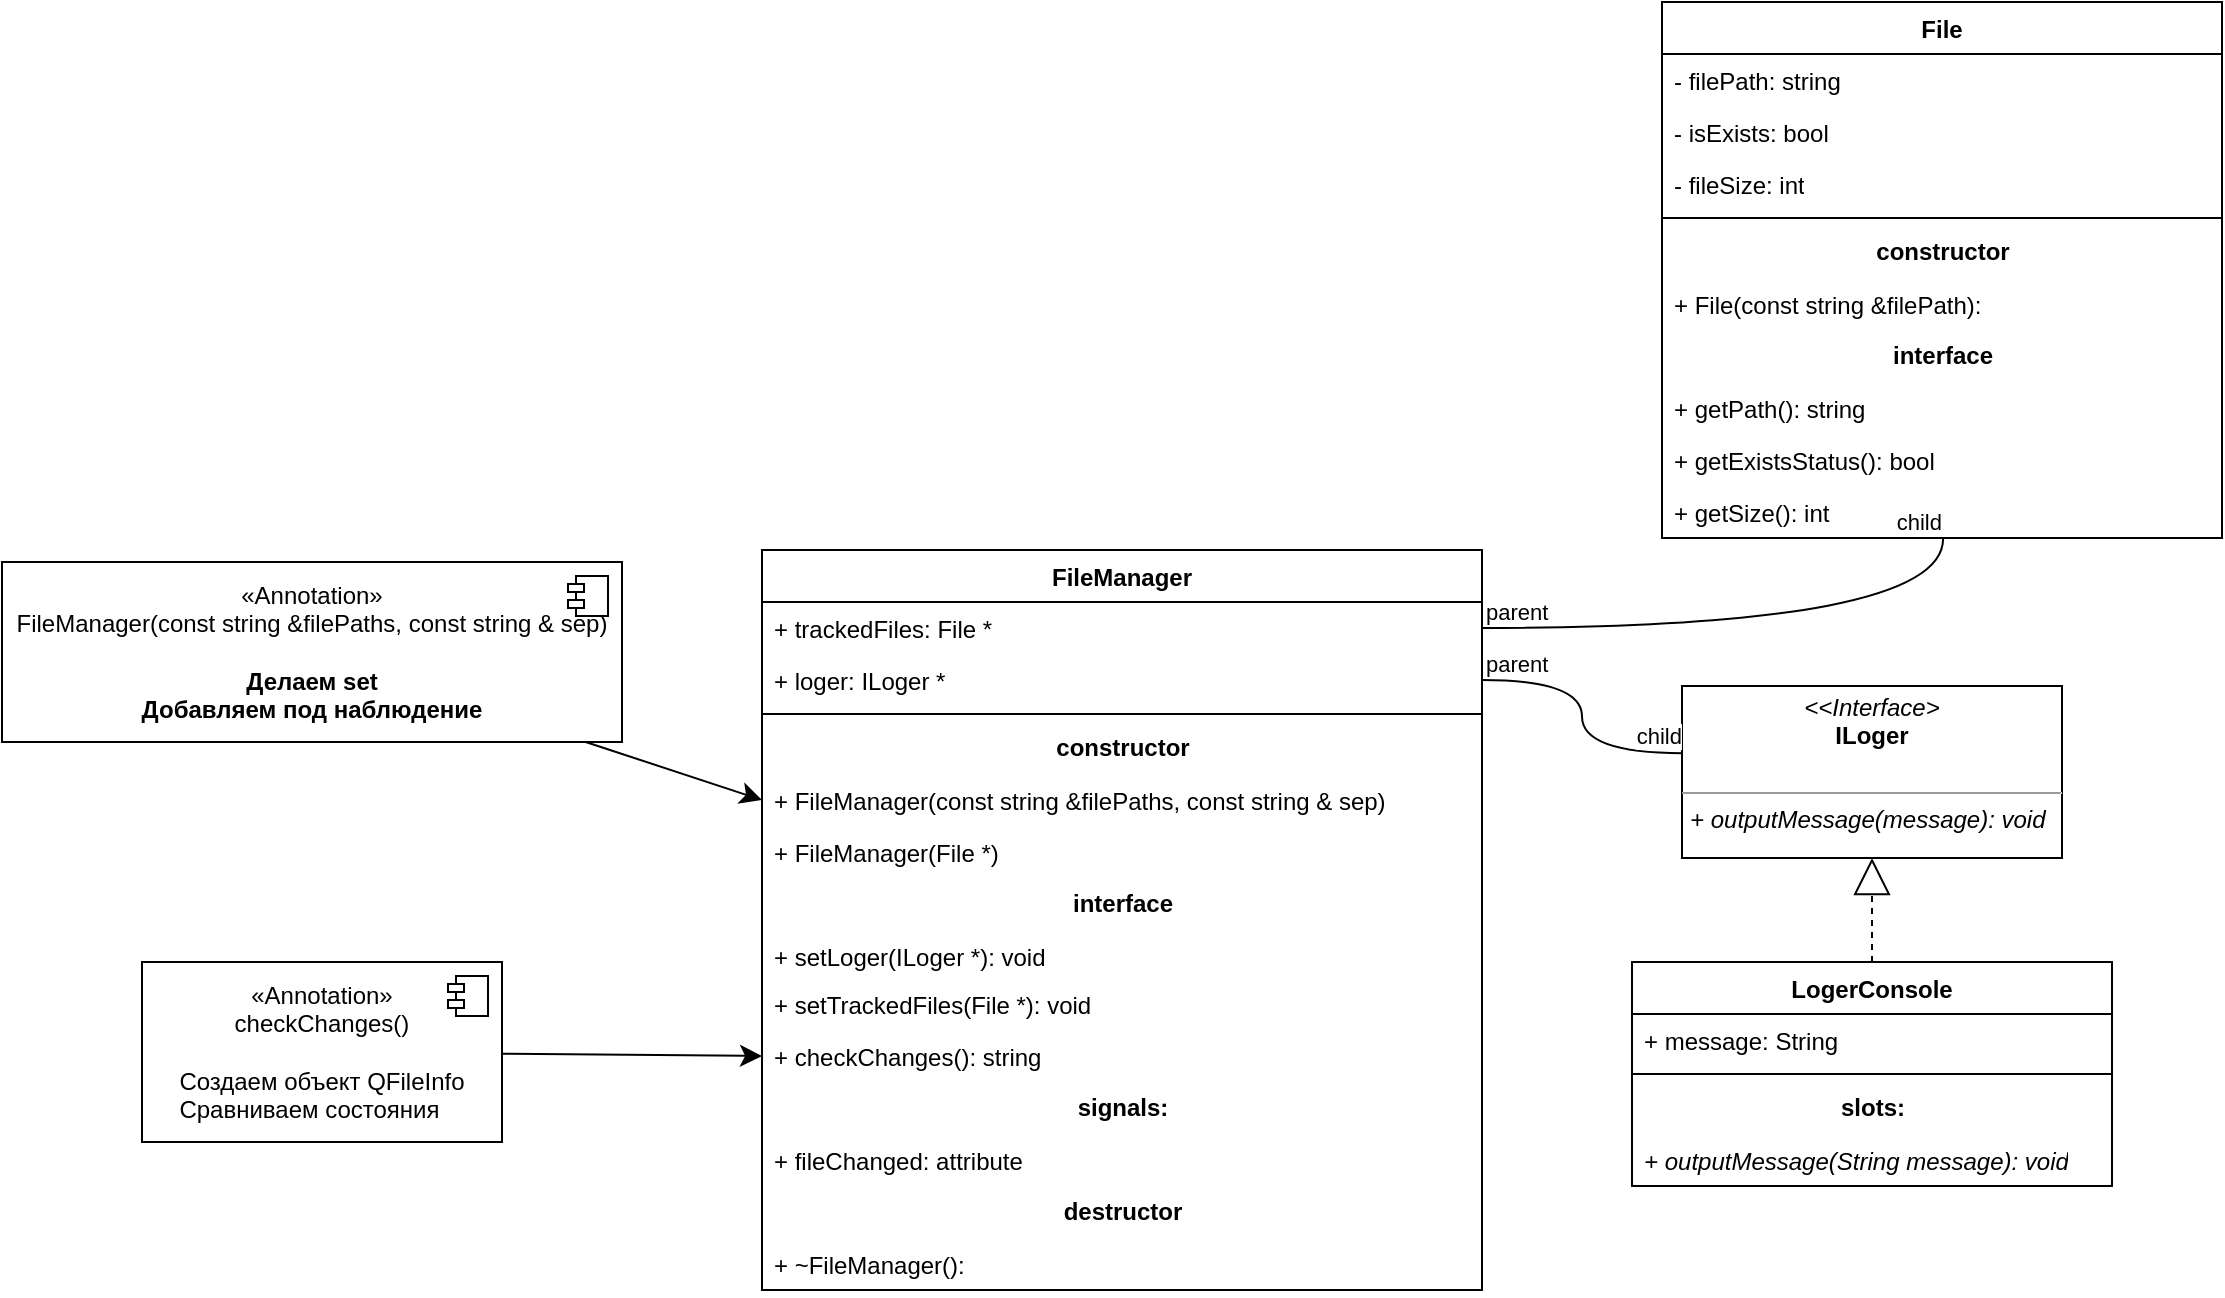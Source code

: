 <mxfile version="24.2.2" type="device">
  <diagram id="C5RBs43oDa-KdzZeNtuy" name="Page-1">
    <mxGraphModel dx="2219" dy="607" grid="1" gridSize="10" guides="1" tooltips="1" connect="1" arrows="1" fold="1" page="1" pageScale="1" pageWidth="1169" pageHeight="827" math="0" shadow="0">
      <root>
        <mxCell id="WIyWlLk6GJQsqaUBKTNV-0" />
        <mxCell id="WIyWlLk6GJQsqaUBKTNV-1" parent="WIyWlLk6GJQsqaUBKTNV-0" />
        <mxCell id="BAJ9Ufmrav8TbOn7blmV-0" value="File" style="swimlane;fontStyle=1;align=center;verticalAlign=top;childLayout=stackLayout;horizontal=1;startSize=26;horizontalStack=0;resizeParent=1;resizeParentMax=0;resizeLast=0;collapsible=1;marginBottom=0;whiteSpace=wrap;html=1;" parent="WIyWlLk6GJQsqaUBKTNV-1" vertex="1">
          <mxGeometry x="650" width="280" height="268" as="geometry">
            <mxRectangle x="210" y="180" width="60" height="30" as="alternateBounds" />
          </mxGeometry>
        </mxCell>
        <mxCell id="BAJ9Ufmrav8TbOn7blmV-1" value="- filePath: string" style="text;strokeColor=none;fillColor=none;align=left;verticalAlign=top;spacingLeft=4;spacingRight=4;overflow=hidden;rotatable=0;points=[[0,0.5],[1,0.5]];portConstraint=eastwest;whiteSpace=wrap;html=1;" parent="BAJ9Ufmrav8TbOn7blmV-0" vertex="1">
          <mxGeometry y="26" width="280" height="26" as="geometry" />
        </mxCell>
        <mxCell id="BAJ9Ufmrav8TbOn7blmV-47" value="- isExists: bool" style="text;strokeColor=none;fillColor=none;align=left;verticalAlign=top;spacingLeft=4;spacingRight=4;overflow=hidden;rotatable=0;points=[[0,0.5],[1,0.5]];portConstraint=eastwest;whiteSpace=wrap;html=1;" parent="BAJ9Ufmrav8TbOn7blmV-0" vertex="1">
          <mxGeometry y="52" width="280" height="26" as="geometry" />
        </mxCell>
        <mxCell id="BAJ9Ufmrav8TbOn7blmV-9" value="- fileSize: int" style="text;strokeColor=none;fillColor=none;align=left;verticalAlign=top;spacingLeft=4;spacingRight=4;overflow=hidden;rotatable=0;points=[[0,0.5],[1,0.5]];portConstraint=eastwest;whiteSpace=wrap;html=1;" parent="BAJ9Ufmrav8TbOn7blmV-0" vertex="1">
          <mxGeometry y="78" width="280" height="26" as="geometry" />
        </mxCell>
        <mxCell id="BAJ9Ufmrav8TbOn7blmV-2" value="" style="line;strokeWidth=1;fillColor=none;align=left;verticalAlign=middle;spacingTop=-1;spacingLeft=3;spacingRight=3;rotatable=0;labelPosition=right;points=[];portConstraint=eastwest;strokeColor=inherit;" parent="BAJ9Ufmrav8TbOn7blmV-0" vertex="1">
          <mxGeometry y="104" width="280" height="8" as="geometry" />
        </mxCell>
        <mxCell id="_fVFuxNAZo7906RtrIrG-14" value="constructor" style="text;align=center;fontStyle=1;verticalAlign=middle;spacingLeft=3;spacingRight=3;strokeColor=none;rotatable=0;points=[[0,0.5],[1,0.5]];portConstraint=eastwest;html=1;" parent="BAJ9Ufmrav8TbOn7blmV-0" vertex="1">
          <mxGeometry y="112" width="280" height="26" as="geometry" />
        </mxCell>
        <mxCell id="_fVFuxNAZo7906RtrIrG-15" value="+ File(const string &amp;amp;filePath):" style="text;strokeColor=none;fillColor=none;align=left;verticalAlign=top;spacingLeft=4;spacingRight=4;overflow=hidden;rotatable=0;points=[[0,0.5],[1,0.5]];portConstraint=eastwest;whiteSpace=wrap;html=1;" parent="BAJ9Ufmrav8TbOn7blmV-0" vertex="1">
          <mxGeometry y="138" width="280" height="26" as="geometry" />
        </mxCell>
        <mxCell id="_fVFuxNAZo7906RtrIrG-16" value="interface" style="text;align=center;fontStyle=1;verticalAlign=middle;spacingLeft=3;spacingRight=3;strokeColor=none;rotatable=0;points=[[0,0.5],[1,0.5]];portConstraint=eastwest;html=1;" parent="BAJ9Ufmrav8TbOn7blmV-0" vertex="1">
          <mxGeometry y="164" width="280" height="26" as="geometry" />
        </mxCell>
        <mxCell id="_fVFuxNAZo7906RtrIrG-0" value="+ getPath(): string" style="text;strokeColor=none;fillColor=none;align=left;verticalAlign=top;spacingLeft=4;spacingRight=4;overflow=hidden;rotatable=0;points=[[0,0.5],[1,0.5]];portConstraint=eastwest;whiteSpace=wrap;html=1;" parent="BAJ9Ufmrav8TbOn7blmV-0" vertex="1">
          <mxGeometry y="190" width="280" height="26" as="geometry" />
        </mxCell>
        <mxCell id="_fVFuxNAZo7906RtrIrG-1" value="+ getExistsStatus(): bool" style="text;strokeColor=none;fillColor=none;align=left;verticalAlign=top;spacingLeft=4;spacingRight=4;overflow=hidden;rotatable=0;points=[[0,0.5],[1,0.5]];portConstraint=eastwest;whiteSpace=wrap;html=1;" parent="BAJ9Ufmrav8TbOn7blmV-0" vertex="1">
          <mxGeometry y="216" width="280" height="26" as="geometry" />
        </mxCell>
        <mxCell id="BAJ9Ufmrav8TbOn7blmV-17" value="+ getSize(): int" style="text;strokeColor=none;fillColor=none;align=left;verticalAlign=top;spacingLeft=4;spacingRight=4;overflow=hidden;rotatable=0;points=[[0,0.5],[1,0.5]];portConstraint=eastwest;whiteSpace=wrap;html=1;" parent="BAJ9Ufmrav8TbOn7blmV-0" vertex="1">
          <mxGeometry y="242" width="280" height="26" as="geometry" />
        </mxCell>
        <mxCell id="BAJ9Ufmrav8TbOn7blmV-10" value="FileManager" style="swimlane;fontStyle=1;align=center;verticalAlign=top;childLayout=stackLayout;horizontal=1;startSize=26;horizontalStack=0;resizeParent=1;resizeParentMax=0;resizeLast=0;collapsible=1;marginBottom=0;whiteSpace=wrap;html=1;" parent="WIyWlLk6GJQsqaUBKTNV-1" vertex="1">
          <mxGeometry x="200" y="274" width="360" height="370" as="geometry" />
        </mxCell>
        <mxCell id="BAJ9Ufmrav8TbOn7blmV-11" value="+ trackedFiles: File *" style="text;strokeColor=none;fillColor=none;align=left;verticalAlign=top;spacingLeft=4;spacingRight=4;overflow=hidden;rotatable=0;points=[[0,0.5],[1,0.5]];portConstraint=eastwest;whiteSpace=wrap;html=1;" parent="BAJ9Ufmrav8TbOn7blmV-10" vertex="1">
          <mxGeometry y="26" width="360" height="26" as="geometry" />
        </mxCell>
        <mxCell id="BAJ9Ufmrav8TbOn7blmV-18" value="+ loger: ILoger *" style="text;strokeColor=none;fillColor=none;align=left;verticalAlign=top;spacingLeft=4;spacingRight=4;overflow=hidden;rotatable=0;points=[[0,0.5],[1,0.5]];portConstraint=eastwest;whiteSpace=wrap;html=1;" parent="BAJ9Ufmrav8TbOn7blmV-10" vertex="1">
          <mxGeometry y="52" width="360" height="26" as="geometry" />
        </mxCell>
        <mxCell id="BAJ9Ufmrav8TbOn7blmV-12" value="" style="line;strokeWidth=1;fillColor=none;align=left;verticalAlign=middle;spacingTop=-1;spacingLeft=3;spacingRight=3;rotatable=0;labelPosition=right;points=[];portConstraint=eastwest;strokeColor=inherit;" parent="BAJ9Ufmrav8TbOn7blmV-10" vertex="1">
          <mxGeometry y="78" width="360" height="8" as="geometry" />
        </mxCell>
        <mxCell id="_fVFuxNAZo7906RtrIrG-5" value="constructor" style="text;align=center;fontStyle=1;verticalAlign=middle;spacingLeft=3;spacingRight=3;strokeColor=none;rotatable=0;points=[[0,0.5],[1,0.5]];portConstraint=eastwest;html=1;" parent="BAJ9Ufmrav8TbOn7blmV-10" vertex="1">
          <mxGeometry y="86" width="360" height="26" as="geometry" />
        </mxCell>
        <mxCell id="_fVFuxNAZo7906RtrIrG-9" value="+ FileManager(const string &amp;amp;filePaths, const string &amp;amp; sep)&amp;nbsp;" style="text;strokeColor=none;fillColor=none;align=left;verticalAlign=top;spacingLeft=4;spacingRight=4;overflow=hidden;rotatable=0;points=[[0,0.5],[1,0.5]];portConstraint=eastwest;whiteSpace=wrap;html=1;" parent="BAJ9Ufmrav8TbOn7blmV-10" vertex="1">
          <mxGeometry y="112" width="360" height="26" as="geometry" />
        </mxCell>
        <mxCell id="BAJ9Ufmrav8TbOn7blmV-41" value="+ FileManager(File *)" style="text;strokeColor=none;fillColor=none;align=left;verticalAlign=top;spacingLeft=4;spacingRight=4;overflow=hidden;rotatable=0;points=[[0,0.5],[1,0.5]];portConstraint=eastwest;whiteSpace=wrap;html=1;" parent="BAJ9Ufmrav8TbOn7blmV-10" vertex="1">
          <mxGeometry y="138" width="360" height="26" as="geometry" />
        </mxCell>
        <mxCell id="_fVFuxNAZo7906RtrIrG-6" value="interface" style="text;align=center;fontStyle=1;verticalAlign=middle;spacingLeft=3;spacingRight=3;strokeColor=none;rotatable=0;points=[[0,0.5],[1,0.5]];portConstraint=eastwest;html=1;" parent="BAJ9Ufmrav8TbOn7blmV-10" vertex="1">
          <mxGeometry y="164" width="360" height="26" as="geometry" />
        </mxCell>
        <mxCell id="BAJ9Ufmrav8TbOn7blmV-13" value="&lt;div style=&quot;&quot;&gt;&lt;/div&gt;+ setLoger(ILoger *): void" style="text;strokeColor=none;fillColor=none;align=left;verticalAlign=top;spacingLeft=4;spacingRight=4;overflow=hidden;rotatable=0;points=[[0,0.5],[1,0.5]];portConstraint=eastwest;whiteSpace=wrap;html=1;" parent="BAJ9Ufmrav8TbOn7blmV-10" vertex="1">
          <mxGeometry y="190" width="360" height="24" as="geometry" />
        </mxCell>
        <mxCell id="BAJ9Ufmrav8TbOn7blmV-42" value="+ setTrackedFiles(File *): void" style="text;strokeColor=none;fillColor=none;align=left;verticalAlign=top;spacingLeft=4;spacingRight=4;overflow=hidden;rotatable=0;points=[[0,0.5],[1,0.5]];portConstraint=eastwest;whiteSpace=wrap;html=1;" parent="BAJ9Ufmrav8TbOn7blmV-10" vertex="1">
          <mxGeometry y="214" width="360" height="26" as="geometry" />
        </mxCell>
        <mxCell id="_fVFuxNAZo7906RtrIrG-2" value="+ checkChanges(): string" style="text;strokeColor=none;fillColor=none;align=left;verticalAlign=top;spacingLeft=4;spacingRight=4;overflow=hidden;rotatable=0;points=[[0,0.5],[1,0.5]];portConstraint=eastwest;whiteSpace=wrap;html=1;" parent="BAJ9Ufmrav8TbOn7blmV-10" vertex="1">
          <mxGeometry y="240" width="360" height="26" as="geometry" />
        </mxCell>
        <mxCell id="_fVFuxNAZo7906RtrIrG-3" value="signals:" style="text;align=center;fontStyle=1;verticalAlign=middle;spacingLeft=3;spacingRight=3;strokeColor=none;rotatable=0;points=[[0,0.5],[1,0.5]];portConstraint=eastwest;html=1;" parent="BAJ9Ufmrav8TbOn7blmV-10" vertex="1">
          <mxGeometry y="266" width="360" height="26" as="geometry" />
        </mxCell>
        <mxCell id="_fVFuxNAZo7906RtrIrG-4" value="+ fileChanged: attribute" style="text;strokeColor=none;fillColor=none;align=left;verticalAlign=top;spacingLeft=4;spacingRight=4;overflow=hidden;rotatable=0;points=[[0,0.5],[1,0.5]];portConstraint=eastwest;whiteSpace=wrap;html=1;" parent="BAJ9Ufmrav8TbOn7blmV-10" vertex="1">
          <mxGeometry y="292" width="360" height="26" as="geometry" />
        </mxCell>
        <mxCell id="_fVFuxNAZo7906RtrIrG-23" value="destructor" style="text;align=center;fontStyle=1;verticalAlign=middle;spacingLeft=3;spacingRight=3;strokeColor=none;rotatable=0;points=[[0,0.5],[1,0.5]];portConstraint=eastwest;html=1;" parent="BAJ9Ufmrav8TbOn7blmV-10" vertex="1">
          <mxGeometry y="318" width="360" height="26" as="geometry" />
        </mxCell>
        <mxCell id="_fVFuxNAZo7906RtrIrG-24" value="+ ~FileManager():" style="text;strokeColor=none;fillColor=none;align=left;verticalAlign=top;spacingLeft=4;spacingRight=4;overflow=hidden;rotatable=0;points=[[0,0.5],[1,0.5]];portConstraint=eastwest;whiteSpace=wrap;html=1;" parent="BAJ9Ufmrav8TbOn7blmV-10" vertex="1">
          <mxGeometry y="344" width="360" height="26" as="geometry" />
        </mxCell>
        <mxCell id="BAJ9Ufmrav8TbOn7blmV-23" value="LogerConsole" style="swimlane;fontStyle=1;align=center;verticalAlign=top;childLayout=stackLayout;horizontal=1;startSize=26;horizontalStack=0;resizeParent=1;resizeParentMax=0;resizeLast=0;collapsible=1;marginBottom=0;whiteSpace=wrap;html=1;" parent="WIyWlLk6GJQsqaUBKTNV-1" vertex="1">
          <mxGeometry x="635" y="480" width="240" height="112" as="geometry" />
        </mxCell>
        <mxCell id="BAJ9Ufmrav8TbOn7blmV-24" value="+ message: String" style="text;align=left;verticalAlign=top;spacingLeft=4;spacingRight=4;overflow=hidden;rotatable=0;points=[[0,0.5],[1,0.5]];portConstraint=eastwest;whiteSpace=wrap;html=1;" parent="BAJ9Ufmrav8TbOn7blmV-23" vertex="1">
          <mxGeometry y="26" width="240" height="26" as="geometry" />
        </mxCell>
        <mxCell id="BAJ9Ufmrav8TbOn7blmV-25" value="" style="line;strokeWidth=1;align=left;verticalAlign=middle;spacingTop=-1;spacingLeft=3;spacingRight=3;rotatable=0;labelPosition=right;points=[];portConstraint=eastwest;" parent="BAJ9Ufmrav8TbOn7blmV-23" vertex="1">
          <mxGeometry y="52" width="240" height="8" as="geometry" />
        </mxCell>
        <mxCell id="_fVFuxNAZo7906RtrIrG-7" value="slots:" style="text;align=center;fontStyle=1;verticalAlign=middle;spacingLeft=3;spacingRight=3;strokeColor=none;rotatable=0;points=[[0,0.5],[1,0.5]];portConstraint=eastwest;html=1;" parent="BAJ9Ufmrav8TbOn7blmV-23" vertex="1">
          <mxGeometry y="60" width="240" height="26" as="geometry" />
        </mxCell>
        <mxCell id="BAJ9Ufmrav8TbOn7blmV-26" value="&lt;i style=&quot;border-color: var(--border-color);&quot;&gt;+ outputMessage(String message): void&lt;/i&gt;" style="text;align=left;verticalAlign=top;spacingLeft=4;spacingRight=4;overflow=hidden;rotatable=0;points=[[0,0.5],[1,0.5]];portConstraint=eastwest;whiteSpace=wrap;html=1;" parent="BAJ9Ufmrav8TbOn7blmV-23" vertex="1">
          <mxGeometry y="86" width="240" height="26" as="geometry" />
        </mxCell>
        <mxCell id="BAJ9Ufmrav8TbOn7blmV-27" value="" style="endArrow=block;endSize=16;endFill=0;html=1;rounded=0;entryX=0.5;entryY=1;entryDx=0;entryDy=0;exitX=0.5;exitY=0;exitDx=0;exitDy=0;dashed=1;" parent="WIyWlLk6GJQsqaUBKTNV-1" source="BAJ9Ufmrav8TbOn7blmV-23" target="BAJ9Ufmrav8TbOn7blmV-33" edge="1">
          <mxGeometry width="160" relative="1" as="geometry">
            <mxPoint x="610" y="750" as="sourcePoint" />
            <mxPoint x="540" y="540" as="targetPoint" />
          </mxGeometry>
        </mxCell>
        <mxCell id="BAJ9Ufmrav8TbOn7blmV-33" value="&lt;p style=&quot;margin:0px;margin-top:4px;text-align:center;&quot;&gt;&lt;i&gt;&amp;lt;&amp;lt;Interface&amp;gt;&lt;/i&gt;&lt;br&gt;&lt;b&gt;ILoger&lt;/b&gt;&lt;/p&gt;&lt;p style=&quot;margin:0px;margin-left:4px;&quot;&gt;&lt;br&gt;&lt;/p&gt;&lt;hr size=&quot;1&quot;&gt;&lt;p style=&quot;margin:0px;margin-left:4px;&quot;&gt;&lt;i&gt;+ outputMessage(message): void&lt;/i&gt;&lt;br&gt;&lt;/p&gt;" style="verticalAlign=top;align=left;overflow=fill;fontSize=12;fontFamily=Helvetica;html=1;whiteSpace=wrap;" parent="WIyWlLk6GJQsqaUBKTNV-1" vertex="1">
          <mxGeometry x="660" y="342" width="190" height="86" as="geometry" />
        </mxCell>
        <mxCell id="_fVFuxNAZo7906RtrIrG-13" style="edgeStyle=none;curved=1;rounded=0;orthogonalLoop=1;jettySize=auto;html=1;entryX=0;entryY=0.5;entryDx=0;entryDy=0;fontSize=12;startSize=8;endSize=8;" parent="WIyWlLk6GJQsqaUBKTNV-1" source="_fVFuxNAZo7906RtrIrG-10" target="_fVFuxNAZo7906RtrIrG-9" edge="1">
          <mxGeometry relative="1" as="geometry" />
        </mxCell>
        <mxCell id="_fVFuxNAZo7906RtrIrG-10" value="«Annotation»&lt;br&gt;&lt;span style=&quot;text-align: left;&quot;&gt;FileManager(const string &amp;amp;filePaths, const string &amp;amp; sep)&lt;/span&gt;&lt;div&gt;&lt;div style=&quot;text-align: left;&quot;&gt;&lt;br&gt;&lt;/div&gt;&lt;div&gt;&lt;b&gt;Делаем set&lt;/b&gt;&lt;/div&gt;&lt;div&gt;&lt;b&gt;Добавляем под наблюдение&lt;/b&gt;&lt;/div&gt;&lt;/div&gt;" style="html=1;dropTarget=0;whiteSpace=wrap;" parent="WIyWlLk6GJQsqaUBKTNV-1" vertex="1">
          <mxGeometry x="-180" y="280" width="310" height="90" as="geometry" />
        </mxCell>
        <mxCell id="_fVFuxNAZo7906RtrIrG-11" value="" style="shape=module;jettyWidth=8;jettyHeight=4;" parent="_fVFuxNAZo7906RtrIrG-10" vertex="1">
          <mxGeometry x="1" width="20" height="20" relative="1" as="geometry">
            <mxPoint x="-27" y="7" as="offset" />
          </mxGeometry>
        </mxCell>
        <mxCell id="_fVFuxNAZo7906RtrIrG-22" style="edgeStyle=none;curved=1;rounded=0;orthogonalLoop=1;jettySize=auto;html=1;entryX=0;entryY=0.5;entryDx=0;entryDy=0;fontSize=12;startSize=8;endSize=8;" parent="WIyWlLk6GJQsqaUBKTNV-1" source="_fVFuxNAZo7906RtrIrG-17" target="_fVFuxNAZo7906RtrIrG-2" edge="1">
          <mxGeometry relative="1" as="geometry" />
        </mxCell>
        <mxCell id="_fVFuxNAZo7906RtrIrG-17" value="«Annotation»&lt;br&gt;&lt;span style=&quot;text-align: left;&quot;&gt;checkChanges()&lt;/span&gt;&lt;br&gt;&lt;div&gt;&lt;span style=&quot;text-align: left;&quot;&gt;&lt;br&gt;&lt;/span&gt;&lt;/div&gt;&lt;div style=&quot;text-align: left;&quot;&gt;Создаем объект QFileInfo&lt;/div&gt;&lt;div style=&quot;text-align: left;&quot;&gt;Сравниваем состояния&lt;/div&gt;" style="html=1;dropTarget=0;whiteSpace=wrap;" parent="WIyWlLk6GJQsqaUBKTNV-1" vertex="1">
          <mxGeometry x="-110" y="480" width="180" height="90" as="geometry" />
        </mxCell>
        <mxCell id="_fVFuxNAZo7906RtrIrG-18" value="" style="shape=module;jettyWidth=8;jettyHeight=4;" parent="_fVFuxNAZo7906RtrIrG-17" vertex="1">
          <mxGeometry x="1" width="20" height="20" relative="1" as="geometry">
            <mxPoint x="-27" y="7" as="offset" />
          </mxGeometry>
        </mxCell>
        <mxCell id="piw-OTBererLm9ezlCpc-0" value="" style="endArrow=none;html=1;edgeStyle=orthogonalEdgeStyle;rounded=0;fontSize=12;startSize=8;endSize=8;curved=1;exitX=1;exitY=0.5;exitDx=0;exitDy=0;entryX=0.502;entryY=1.015;entryDx=0;entryDy=0;entryPerimeter=0;" edge="1" parent="WIyWlLk6GJQsqaUBKTNV-1" source="BAJ9Ufmrav8TbOn7blmV-11" target="BAJ9Ufmrav8TbOn7blmV-17">
          <mxGeometry relative="1" as="geometry">
            <mxPoint x="580" y="324.5" as="sourcePoint" />
            <mxPoint x="770" y="300" as="targetPoint" />
          </mxGeometry>
        </mxCell>
        <mxCell id="piw-OTBererLm9ezlCpc-1" value="parent" style="edgeLabel;resizable=0;html=1;align=left;verticalAlign=bottom;" connectable="0" vertex="1" parent="piw-OTBererLm9ezlCpc-0">
          <mxGeometry x="-1" relative="1" as="geometry" />
        </mxCell>
        <mxCell id="piw-OTBererLm9ezlCpc-2" value="child" style="edgeLabel;resizable=0;html=1;align=right;verticalAlign=bottom;" connectable="0" vertex="1" parent="piw-OTBererLm9ezlCpc-0">
          <mxGeometry x="1" relative="1" as="geometry" />
        </mxCell>
        <mxCell id="piw-OTBererLm9ezlCpc-3" value="" style="endArrow=none;html=1;edgeStyle=orthogonalEdgeStyle;rounded=0;fontSize=12;startSize=8;endSize=8;curved=1;entryX=0.001;entryY=0.391;entryDx=0;entryDy=0;entryPerimeter=0;exitX=1;exitY=0.5;exitDx=0;exitDy=0;" edge="1" parent="WIyWlLk6GJQsqaUBKTNV-1" source="BAJ9Ufmrav8TbOn7blmV-18" target="BAJ9Ufmrav8TbOn7blmV-33">
          <mxGeometry relative="1" as="geometry">
            <mxPoint x="500" y="342" as="sourcePoint" />
            <mxPoint x="660" y="342" as="targetPoint" />
          </mxGeometry>
        </mxCell>
        <mxCell id="piw-OTBererLm9ezlCpc-4" value="parent" style="edgeLabel;resizable=0;html=1;align=left;verticalAlign=bottom;" connectable="0" vertex="1" parent="piw-OTBererLm9ezlCpc-3">
          <mxGeometry x="-1" relative="1" as="geometry" />
        </mxCell>
        <mxCell id="piw-OTBererLm9ezlCpc-5" value="child" style="edgeLabel;resizable=0;html=1;align=right;verticalAlign=bottom;" connectable="0" vertex="1" parent="piw-OTBererLm9ezlCpc-3">
          <mxGeometry x="1" relative="1" as="geometry" />
        </mxCell>
      </root>
    </mxGraphModel>
  </diagram>
</mxfile>
